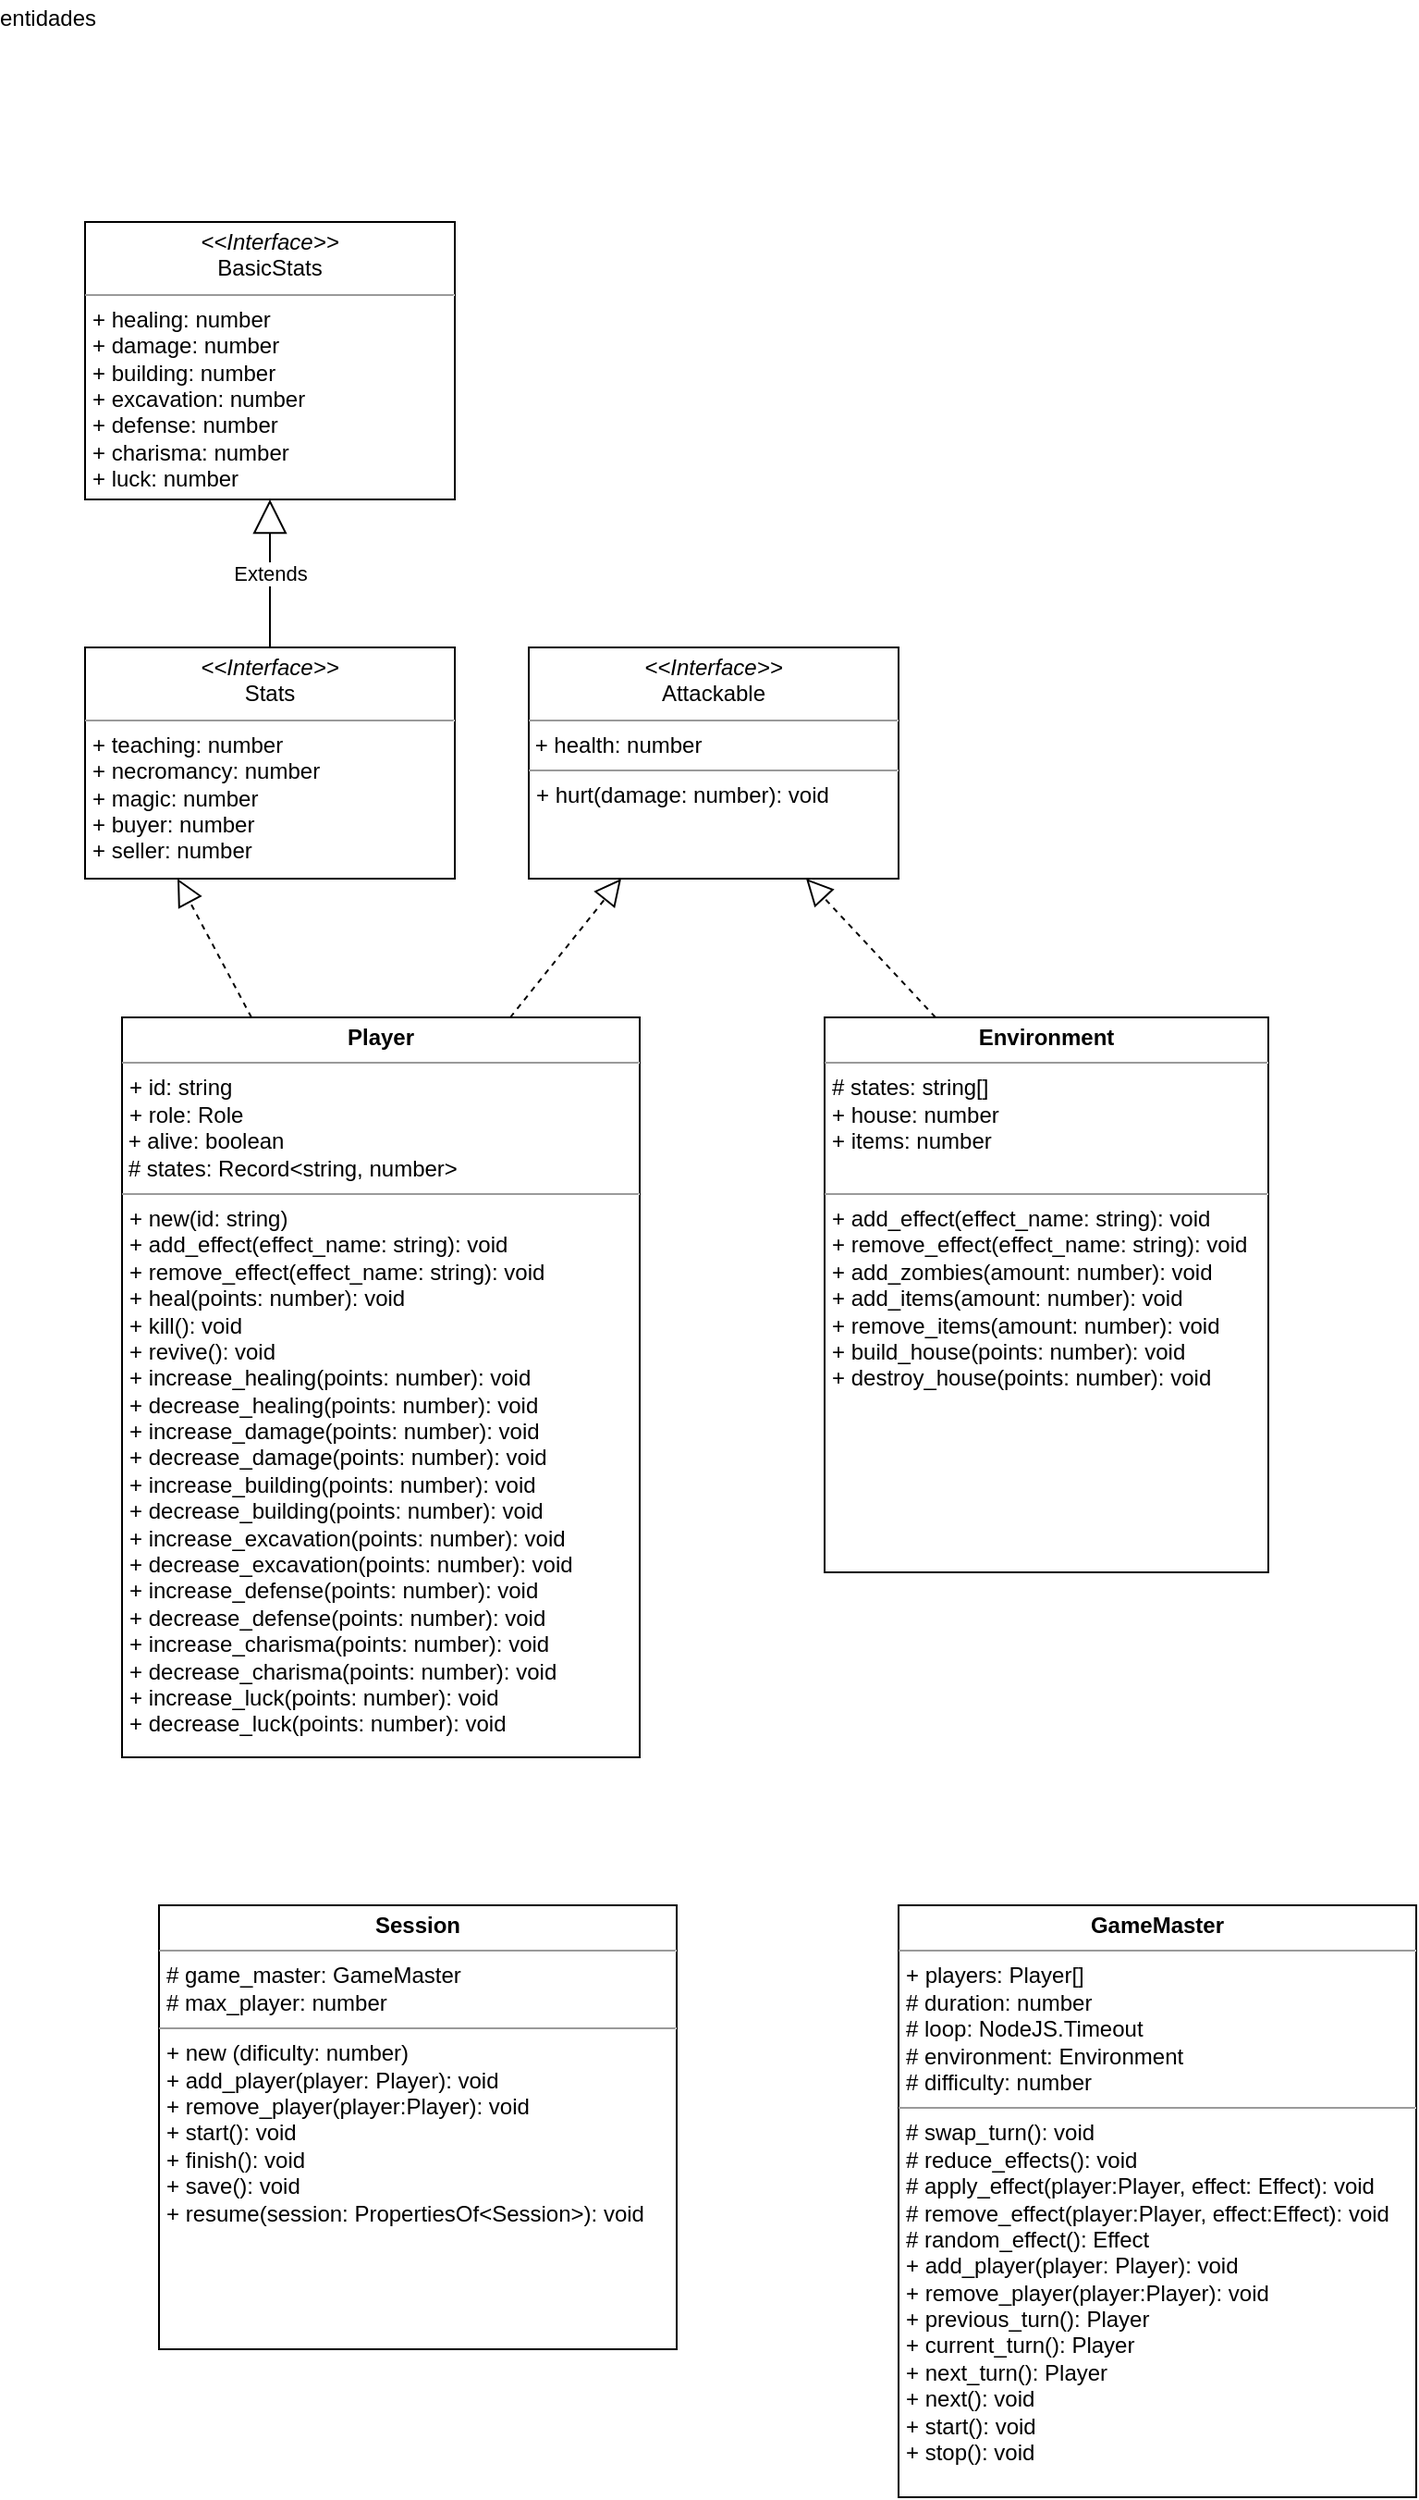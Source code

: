 <mxfile version="14.6.1" type="github">
  <diagram id="kypiPYJv4neEMkTCUihB" name="Page-1">
    <mxGraphModel dx="887" dy="670" grid="1" gridSize="10" guides="1" tooltips="1" connect="1" arrows="1" fold="1" page="1" pageScale="1" pageWidth="827" pageHeight="1169" math="0" shadow="0">
      <root>
        <mxCell id="0" />
        <mxCell id="1" parent="0" />
        <mxCell id="piQ1pk5cC-WEkpJGJICA-1" value="entidades" style="text;html=1;strokeColor=none;fillColor=none;align=center;verticalAlign=middle;whiteSpace=wrap;rounded=0;" parent="1" vertex="1">
          <mxGeometry x="80" y="130" width="40" height="20" as="geometry" />
        </mxCell>
        <mxCell id="piQ1pk5cC-WEkpJGJICA-3" value="&lt;p style=&quot;margin: 0px ; margin-top: 4px ; text-align: center&quot;&gt;&lt;i&gt;&amp;lt;&amp;lt;Interface&amp;gt;&amp;gt;&lt;/i&gt;&lt;br&gt;BasicStats&lt;/p&gt;&lt;hr size=&quot;1&quot;&gt;&lt;p style=&quot;margin: 0px ; margin-left: 4px&quot;&gt;+ healing: number&lt;br&gt;+ damage: number&lt;/p&gt;&lt;p style=&quot;margin: 0px ; margin-left: 4px&quot;&gt;+ building: number&lt;/p&gt;&lt;p style=&quot;margin: 0px ; margin-left: 4px&quot;&gt;+ excavation: number&lt;/p&gt;&lt;p style=&quot;margin: 0px ; margin-left: 4px&quot;&gt;+ defense: number&lt;/p&gt;&lt;p style=&quot;margin: 0px ; margin-left: 4px&quot;&gt;+ charisma: number&lt;/p&gt;&lt;p style=&quot;margin: 0px ; margin-left: 4px&quot;&gt;+ luck: number&lt;/p&gt;&lt;p style=&quot;margin: 0px ; margin-left: 4px&quot;&gt;&lt;br&gt;&lt;/p&gt;&lt;p style=&quot;margin: 0px ; margin-left: 4px&quot;&gt;&lt;br&gt;&lt;/p&gt;&lt;hr size=&quot;1&quot;&gt;&lt;p style=&quot;margin: 0px ; margin-left: 4px&quot;&gt;&lt;br&gt;&lt;br&gt;&lt;/p&gt;" style="verticalAlign=top;align=left;overflow=fill;fontSize=12;fontFamily=Helvetica;html=1;" parent="1" vertex="1">
          <mxGeometry x="120" y="250" width="200" height="150" as="geometry" />
        </mxCell>
        <mxCell id="piQ1pk5cC-WEkpJGJICA-4" style="edgeStyle=orthogonalEdgeStyle;rounded=0;orthogonalLoop=1;jettySize=auto;html=1;exitX=0.5;exitY=1;exitDx=0;exitDy=0;" parent="1" source="piQ1pk5cC-WEkpJGJICA-3" target="piQ1pk5cC-WEkpJGJICA-3" edge="1">
          <mxGeometry relative="1" as="geometry" />
        </mxCell>
        <mxCell id="piQ1pk5cC-WEkpJGJICA-5" value="&lt;p style=&quot;margin: 0px ; margin-top: 4px ; text-align: center&quot;&gt;&lt;i&gt;&amp;lt;&amp;lt;Interface&amp;gt;&amp;gt;&lt;/i&gt;&lt;br&gt;Stats&lt;/p&gt;&lt;hr size=&quot;1&quot;&gt;&lt;p style=&quot;margin: 0px ; margin-left: 4px&quot;&gt;+ teaching: number&lt;/p&gt;&lt;p style=&quot;margin: 0px ; margin-left: 4px&quot;&gt;+ necromancy: number&lt;/p&gt;&lt;p style=&quot;margin: 0px ; margin-left: 4px&quot;&gt;+ magic: number&lt;/p&gt;&lt;p style=&quot;margin: 0px ; margin-left: 4px&quot;&gt;+ buyer: number&lt;/p&gt;&lt;p style=&quot;margin: 0px ; margin-left: 4px&quot;&gt;+ seller: number&lt;br&gt;&lt;/p&gt;&lt;p style=&quot;margin: 0px ; margin-left: 4px&quot;&gt;&lt;br&gt;&lt;/p&gt;&lt;p style=&quot;margin: 0px ; margin-left: 4px&quot;&gt;&lt;br&gt;&lt;/p&gt;&lt;p style=&quot;margin: 0px ; margin-left: 4px&quot;&gt;&lt;br&gt;&lt;/p&gt;&lt;hr size=&quot;1&quot;&gt;&lt;p style=&quot;margin: 0px ; margin-left: 4px&quot;&gt;&lt;br&gt;&lt;br&gt;&lt;/p&gt;" style="verticalAlign=top;align=left;overflow=fill;fontSize=12;fontFamily=Helvetica;html=1;" parent="1" vertex="1">
          <mxGeometry x="120" y="480" width="200" height="125" as="geometry" />
        </mxCell>
        <mxCell id="piQ1pk5cC-WEkpJGJICA-6" value="Extends" style="endArrow=block;endSize=16;endFill=0;html=1;entryX=0.5;entryY=1;entryDx=0;entryDy=0;exitX=0.5;exitY=0;exitDx=0;exitDy=0;" parent="1" source="piQ1pk5cC-WEkpJGJICA-5" target="piQ1pk5cC-WEkpJGJICA-3" edge="1">
          <mxGeometry width="160" relative="1" as="geometry">
            <mxPoint x="170" y="420" as="sourcePoint" />
            <mxPoint x="330" y="420" as="targetPoint" />
          </mxGeometry>
        </mxCell>
        <mxCell id="piQ1pk5cC-WEkpJGJICA-7" value="&lt;p style=&quot;margin: 0px ; margin-top: 4px ; text-align: center&quot;&gt;&lt;b&gt;Player&lt;/b&gt;&lt;/p&gt;&lt;hr size=&quot;1&quot;&gt;&lt;p style=&quot;margin: 0px ; margin-left: 4px&quot;&gt;+ id: string&lt;/p&gt;&lt;p style=&quot;margin: 0px ; margin-left: 4px&quot;&gt;+ role: Role&lt;/p&gt;&lt;div&gt;&amp;nbsp;+ alive: boolean&lt;/div&gt;&lt;div&gt;&amp;nbsp;# states: Record&amp;lt;string, number&amp;gt;&lt;br&gt;&lt;/div&gt;&lt;hr size=&quot;1&quot;&gt;&lt;p style=&quot;margin: 0px ; margin-left: 4px&quot;&gt;+ new(id: string)&lt;br&gt;&lt;/p&gt;&lt;p style=&quot;margin: 0px ; margin-left: 4px&quot;&gt;+ add_effect(effect_name: string): void&lt;br&gt;&lt;/p&gt;&lt;p style=&quot;margin: 0px ; margin-left: 4px&quot;&gt;+ remove_effect(effect_name: string): void&lt;br&gt;&lt;/p&gt;&lt;p style=&quot;margin: 0px ; margin-left: 4px&quot;&gt;+ heal(points: number): void&lt;/p&gt;&lt;p style=&quot;margin: 0px ; margin-left: 4px&quot;&gt;+ kill(): void&lt;/p&gt;&lt;p style=&quot;margin: 0px ; margin-left: 4px&quot;&gt;+ revive(): void&lt;br&gt;&lt;/p&gt;&lt;p style=&quot;margin: 0px ; margin-left: 4px&quot;&gt;+ increase_healing(points: number): void&lt;/p&gt;&lt;p style=&quot;margin: 0px ; margin-left: 4px&quot;&gt;+ decrease_healing(points: number): void&lt;br&gt;+ increase_damage(points: number): void&lt;br&gt;+ decrease_damage(points: number): void&lt;br&gt;&lt;/p&gt;&lt;p style=&quot;margin: 0px ; margin-left: 4px&quot;&gt;+ increase_building(points: number): void&lt;/p&gt;&lt;p style=&quot;margin: 0px ; margin-left: 4px&quot;&gt;+ decrease_building(points: number): void&lt;/p&gt;&lt;p style=&quot;margin: 0px ; margin-left: 4px&quot;&gt;+ increase_excavation(points: number): void&lt;/p&gt;&lt;p style=&quot;margin: 0px ; margin-left: 4px&quot;&gt;+ decrease_excavation(points: number): void&lt;/p&gt;&lt;p style=&quot;margin: 0px ; margin-left: 4px&quot;&gt;+ increase_defense(points: number): void&lt;/p&gt;&lt;p style=&quot;margin: 0px ; margin-left: 4px&quot;&gt;+ decrease_defense(points: number): void&lt;/p&gt;&lt;p style=&quot;margin: 0px ; margin-left: 4px&quot;&gt;+ increase_charisma(points: number): void&lt;/p&gt;&lt;p style=&quot;margin: 0px ; margin-left: 4px&quot;&gt;+ decrease_charisma(points: number): void&lt;/p&gt;&lt;p style=&quot;margin: 0px ; margin-left: 4px&quot;&gt;+ increase_luck(points: number): void&lt;/p&gt;&lt;p style=&quot;margin: 0px ; margin-left: 4px&quot;&gt;+ decrease_luck(points: number): void&lt;/p&gt;" style="verticalAlign=top;align=left;overflow=fill;fontSize=12;fontFamily=Helvetica;html=1;" parent="1" vertex="1">
          <mxGeometry x="140" y="680" width="280" height="400" as="geometry" />
        </mxCell>
        <mxCell id="piQ1pk5cC-WEkpJGJICA-8" value="" style="endArrow=block;dashed=1;endFill=0;endSize=12;html=1;entryX=0.25;entryY=1;entryDx=0;entryDy=0;exitX=0.25;exitY=0;exitDx=0;exitDy=0;" parent="1" source="piQ1pk5cC-WEkpJGJICA-7" target="piQ1pk5cC-WEkpJGJICA-5" edge="1">
          <mxGeometry width="160" relative="1" as="geometry">
            <mxPoint x="200" y="640" as="sourcePoint" />
            <mxPoint x="360" y="640" as="targetPoint" />
          </mxGeometry>
        </mxCell>
        <mxCell id="piQ1pk5cC-WEkpJGJICA-10" value="&lt;p style=&quot;margin: 0px ; margin-top: 4px ; text-align: center&quot;&gt;&lt;i&gt;&amp;lt;&amp;lt;Interface&amp;gt;&amp;gt;&lt;/i&gt;&lt;br&gt;Attackable&lt;/p&gt;&lt;hr size=&quot;1&quot;&gt;&lt;div&gt;&amp;nbsp;+ health: number&lt;br&gt;&lt;/div&gt;&lt;hr size=&quot;1&quot;&gt;&lt;p style=&quot;margin: 0px ; margin-left: 4px&quot;&gt;+ hurt(damage: number): void&lt;br&gt;&lt;br&gt;&lt;/p&gt;" style="verticalAlign=top;align=left;overflow=fill;fontSize=12;fontFamily=Helvetica;html=1;" parent="1" vertex="1">
          <mxGeometry x="360" y="480" width="200" height="125" as="geometry" />
        </mxCell>
        <mxCell id="piQ1pk5cC-WEkpJGJICA-11" value="" style="endArrow=block;dashed=1;endFill=0;endSize=12;html=1;entryX=0.25;entryY=1;entryDx=0;entryDy=0;exitX=0.75;exitY=0;exitDx=0;exitDy=0;" parent="1" source="piQ1pk5cC-WEkpJGJICA-7" target="piQ1pk5cC-WEkpJGJICA-10" edge="1">
          <mxGeometry width="160" relative="1" as="geometry">
            <mxPoint x="370" y="650" as="sourcePoint" />
            <mxPoint x="530" y="650" as="targetPoint" />
          </mxGeometry>
        </mxCell>
        <mxCell id="piQ1pk5cC-WEkpJGJICA-12" value="&lt;p style=&quot;margin: 0px ; margin-top: 4px ; text-align: center&quot;&gt;&lt;b&gt;Environment&lt;/b&gt;&lt;/p&gt;&lt;hr size=&quot;1&quot;&gt;&lt;p style=&quot;margin: 0px ; margin-left: 4px&quot;&gt;# states: string[]&lt;/p&gt;&lt;p style=&quot;margin: 0px ; margin-left: 4px&quot;&gt;+ house: number&lt;/p&gt;&lt;p style=&quot;margin: 0px ; margin-left: 4px&quot;&gt;+ items: number&lt;/p&gt;&lt;p style=&quot;margin: 0px ; margin-left: 4px&quot;&gt;&lt;br&gt;&lt;/p&gt;&lt;hr size=&quot;1&quot;&gt;&lt;p style=&quot;margin: 0px ; margin-left: 4px&quot;&gt;+ add_effect(effect_name: string): void&lt;br&gt;&lt;/p&gt;&lt;p style=&quot;margin: 0px ; margin-left: 4px&quot;&gt;+ remove_effect(effect_name: string): void&lt;/p&gt;&lt;p style=&quot;margin: 0px ; margin-left: 4px&quot;&gt;+ add_zombies(amount: number): void&lt;/p&gt;&lt;p style=&quot;margin: 0px ; margin-left: 4px&quot;&gt;+ add_items(amount: number): void&lt;/p&gt;&lt;p style=&quot;margin: 0px ; margin-left: 4px&quot;&gt;+ remove_items(amount: number): void&lt;/p&gt;&lt;p style=&quot;margin: 0px ; margin-left: 4px&quot;&gt;+ build_house(points: number): void&lt;/p&gt;&lt;p style=&quot;margin: 0px ; margin-left: 4px&quot;&gt;+ destroy_house(points: number): void&lt;br&gt;&lt;/p&gt;&lt;p style=&quot;margin: 0px ; margin-left: 4px&quot;&gt;&lt;br&gt;&lt;/p&gt;&lt;div&gt;&lt;br&gt;&lt;/div&gt;&lt;div&gt;&lt;br&gt;&lt;/div&gt;" style="verticalAlign=top;align=left;overflow=fill;fontSize=12;fontFamily=Helvetica;html=1;" parent="1" vertex="1">
          <mxGeometry x="520" y="680" width="240" height="300" as="geometry" />
        </mxCell>
        <mxCell id="piQ1pk5cC-WEkpJGJICA-15" value="" style="endArrow=block;dashed=1;endFill=0;endSize=12;html=1;entryX=0.75;entryY=1;entryDx=0;entryDy=0;exitX=0.25;exitY=0;exitDx=0;exitDy=0;" parent="1" source="piQ1pk5cC-WEkpJGJICA-12" target="piQ1pk5cC-WEkpJGJICA-10" edge="1">
          <mxGeometry width="160" relative="1" as="geometry">
            <mxPoint x="460" y="680" as="sourcePoint" />
            <mxPoint x="520" y="605" as="targetPoint" />
          </mxGeometry>
        </mxCell>
        <mxCell id="piQ1pk5cC-WEkpJGJICA-16" value="&lt;p style=&quot;margin: 0px ; margin-top: 4px ; text-align: center&quot;&gt;&lt;b&gt;Session&lt;/b&gt;&lt;/p&gt;&lt;hr size=&quot;1&quot;&gt;&lt;p style=&quot;margin: 0px ; margin-left: 4px&quot;&gt;# game_master: GameMaster&lt;br&gt;&lt;/p&gt;&lt;p style=&quot;margin: 0px ; margin-left: 4px&quot;&gt;# max_player: number&lt;/p&gt;&lt;hr size=&quot;1&quot;&gt;&lt;p style=&quot;margin: 0px ; margin-left: 4px&quot;&gt;+ new (dificulty: number)&lt;br&gt;&lt;/p&gt;&lt;p style=&quot;margin: 0px ; margin-left: 4px&quot;&gt;+ add_player(player: Player): void&lt;/p&gt;&lt;p style=&quot;margin: 0px ; margin-left: 4px&quot;&gt;+ remove_player(player:Player): void&lt;/p&gt;&lt;p style=&quot;margin: 0px ; margin-left: 4px&quot;&gt;+ start(): void&lt;/p&gt;&lt;p style=&quot;margin: 0px ; margin-left: 4px&quot;&gt;+ finish(): void&lt;/p&gt;&lt;p style=&quot;margin: 0px ; margin-left: 4px&quot;&gt;+ save(): void&lt;/p&gt;&lt;p style=&quot;margin: 0px ; margin-left: 4px&quot;&gt;+ resume(session: PropertiesOf&amp;lt;Session&amp;gt;): void&lt;br&gt;&lt;/p&gt;" style="verticalAlign=top;align=left;overflow=fill;fontSize=12;fontFamily=Helvetica;html=1;" parent="1" vertex="1">
          <mxGeometry x="160" y="1160" width="280" height="240" as="geometry" />
        </mxCell>
        <mxCell id="piQ1pk5cC-WEkpJGJICA-18" value="&lt;p style=&quot;margin: 0px ; margin-top: 4px ; text-align: center&quot;&gt;&lt;b&gt;GameMaster&lt;/b&gt;&lt;br&gt;&lt;/p&gt;&lt;hr size=&quot;1&quot;&gt;&lt;p style=&quot;margin: 0px ; margin-left: 4px&quot;&gt;+ players: Player[]&lt;/p&gt;&lt;p style=&quot;margin: 0px ; margin-left: 4px&quot;&gt;# duration: number&lt;/p&gt;&lt;p style=&quot;margin: 0px ; margin-left: 4px&quot;&gt;# loop: NodeJS.Timeout&lt;/p&gt;&lt;p style=&quot;margin: 0px ; margin-left: 4px&quot;&gt;# environment: Environment&lt;/p&gt;&lt;p style=&quot;margin: 0px ; margin-left: 4px&quot;&gt;# difficulty: number&lt;br&gt;&lt;/p&gt;&lt;hr size=&quot;1&quot;&gt;&lt;p style=&quot;margin: 0px ; margin-left: 4px&quot;&gt;# swap_turn(): void&lt;/p&gt;&lt;p style=&quot;margin: 0px ; margin-left: 4px&quot;&gt;# reduce_effects(): void&lt;/p&gt;&lt;p style=&quot;margin: 0px ; margin-left: 4px&quot;&gt;# apply_effect(player:Player, effect: Effect): void&lt;/p&gt;&lt;p style=&quot;margin: 0px ; margin-left: 4px&quot;&gt;# remove_effect(player:Player, effect:Effect): void&lt;/p&gt;&lt;p style=&quot;margin: 0px ; margin-left: 4px&quot;&gt;# random_effect(): Effect&lt;br&gt;&lt;/p&gt;&lt;p style=&quot;margin: 0px ; margin-left: 4px&quot;&gt;+ add_player(player: Player): void&lt;/p&gt;&lt;p style=&quot;margin: 0px ; margin-left: 4px&quot;&gt;+ remove_player(player:Player): void&lt;/p&gt;&lt;p style=&quot;margin: 0px ; margin-left: 4px&quot;&gt;+ previous_turn(): Player&lt;br&gt;&lt;/p&gt;&lt;p style=&quot;margin: 0px ; margin-left: 4px&quot;&gt;+ current_turn(): Player&lt;/p&gt;&lt;p style=&quot;margin: 0px ; margin-left: 4px&quot;&gt;+ next_turn(): Player&lt;/p&gt;&lt;p style=&quot;margin: 0px ; margin-left: 4px&quot;&gt;+ next(): void&lt;/p&gt;&lt;p style=&quot;margin: 0px ; margin-left: 4px&quot;&gt;+ start(): void&lt;/p&gt;&lt;p style=&quot;margin: 0px ; margin-left: 4px&quot;&gt;+ stop(): void&lt;br&gt;&lt;/p&gt;&lt;p style=&quot;margin: 0px ; margin-left: 4px&quot;&gt;&lt;br&gt;&lt;/p&gt;" style="verticalAlign=top;align=left;overflow=fill;fontSize=12;fontFamily=Helvetica;html=1;" parent="1" vertex="1">
          <mxGeometry x="560" y="1160" width="280" height="320" as="geometry" />
        </mxCell>
      </root>
    </mxGraphModel>
  </diagram>
</mxfile>
